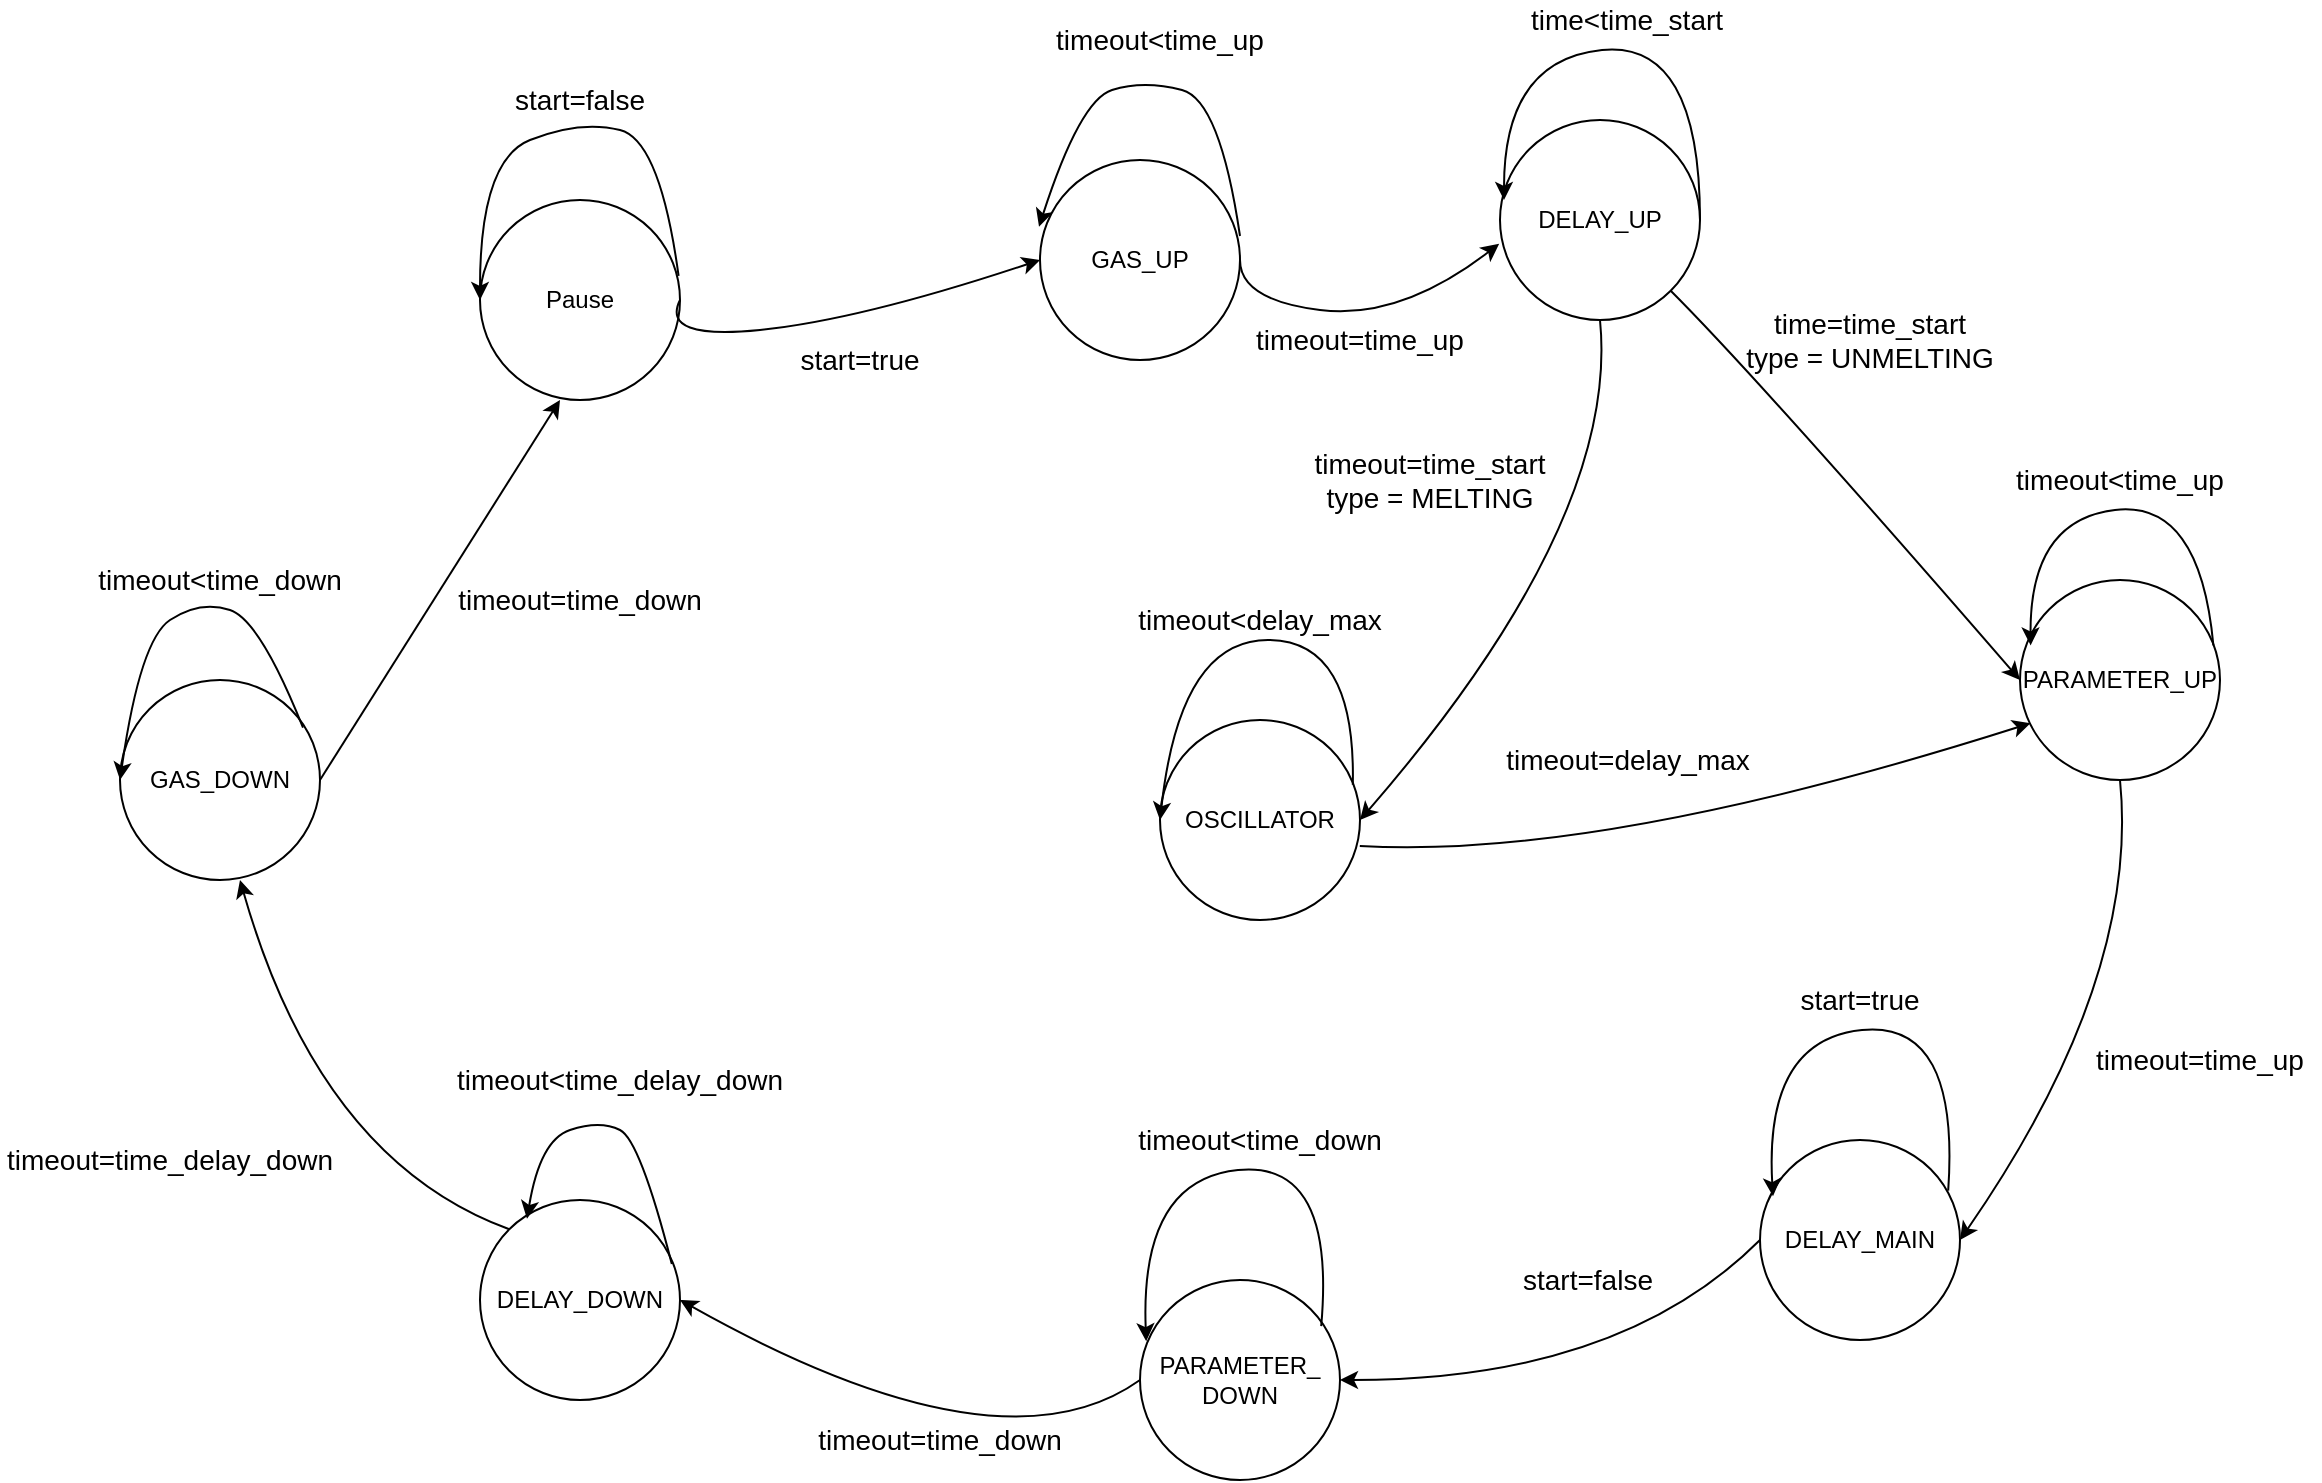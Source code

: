 <mxfile version="14.8.3" type="github">
  <diagram id="p6vrp-_2ffqhNkOFI_xb" name="Page-1">
    <mxGraphModel dx="1422" dy="796" grid="0" gridSize="10" guides="1" tooltips="1" connect="1" arrows="1" fold="1" page="1" pageScale="1" pageWidth="1654" pageHeight="2336" math="0" shadow="0">
      <root>
        <mxCell id="0" />
        <mxCell id="1" parent="0" />
        <mxCell id="3r7t0NFq6VCYqvEyZyik-1" value="Pause" style="ellipse;whiteSpace=wrap;html=1;aspect=fixed;" vertex="1" parent="1">
          <mxGeometry x="300" y="160" width="100" height="100" as="geometry" />
        </mxCell>
        <mxCell id="3r7t0NFq6VCYqvEyZyik-2" value="GAS_UP" style="ellipse;whiteSpace=wrap;html=1;aspect=fixed;" vertex="1" parent="1">
          <mxGeometry x="580" y="140" width="100" height="100" as="geometry" />
        </mxCell>
        <mxCell id="3r7t0NFq6VCYqvEyZyik-4" value="GAS_DOWN" style="ellipse;whiteSpace=wrap;html=1;aspect=fixed;" vertex="1" parent="1">
          <mxGeometry x="120" y="400" width="100" height="100" as="geometry" />
        </mxCell>
        <mxCell id="3r7t0NFq6VCYqvEyZyik-5" value="DELAY_UP" style="ellipse;whiteSpace=wrap;html=1;aspect=fixed;" vertex="1" parent="1">
          <mxGeometry x="810" y="120" width="100" height="100" as="geometry" />
        </mxCell>
        <mxCell id="3r7t0NFq6VCYqvEyZyik-6" value="OSCILLATOR" style="ellipse;whiteSpace=wrap;html=1;aspect=fixed;" vertex="1" parent="1">
          <mxGeometry x="640" y="420" width="100" height="100" as="geometry" />
        </mxCell>
        <mxCell id="3r7t0NFq6VCYqvEyZyik-7" value="PARAMETER_UP" style="ellipse;whiteSpace=wrap;html=1;aspect=fixed;" vertex="1" parent="1">
          <mxGeometry x="1070" y="350" width="100" height="100" as="geometry" />
        </mxCell>
        <mxCell id="3r7t0NFq6VCYqvEyZyik-8" value="PARAMETER_&lt;br&gt;DOWN" style="ellipse;whiteSpace=wrap;html=1;aspect=fixed;" vertex="1" parent="1">
          <mxGeometry x="630" y="700" width="100" height="100" as="geometry" />
        </mxCell>
        <mxCell id="3r7t0NFq6VCYqvEyZyik-9" value="DELAY_MAIN" style="ellipse;whiteSpace=wrap;html=1;aspect=fixed;" vertex="1" parent="1">
          <mxGeometry x="940" y="630" width="100" height="100" as="geometry" />
        </mxCell>
        <mxCell id="3r7t0NFq6VCYqvEyZyik-10" value="DELAY_DOWN" style="ellipse;whiteSpace=wrap;html=1;aspect=fixed;" vertex="1" parent="1">
          <mxGeometry x="300" y="660" width="100" height="100" as="geometry" />
        </mxCell>
        <mxCell id="3r7t0NFq6VCYqvEyZyik-11" value="" style="curved=1;endArrow=classic;html=1;entryX=0;entryY=0.5;entryDx=0;entryDy=0;exitX=1;exitY=0.5;exitDx=0;exitDy=0;" edge="1" parent="1" source="3r7t0NFq6VCYqvEyZyik-1" target="3r7t0NFq6VCYqvEyZyik-2">
          <mxGeometry width="50" height="50" relative="1" as="geometry">
            <mxPoint x="730" y="700" as="sourcePoint" />
            <mxPoint x="780" y="650" as="targetPoint" />
            <Array as="points">
              <mxPoint x="390" y="230" />
              <mxPoint x="490" y="220" />
            </Array>
          </mxGeometry>
        </mxCell>
        <mxCell id="3r7t0NFq6VCYqvEyZyik-12" value="" style="curved=1;endArrow=classic;html=1;entryX=-0.004;entryY=0.619;entryDx=0;entryDy=0;exitX=1;exitY=0.5;exitDx=0;exitDy=0;entryPerimeter=0;" edge="1" parent="1" source="3r7t0NFq6VCYqvEyZyik-2" target="3r7t0NFq6VCYqvEyZyik-5">
          <mxGeometry width="50" height="50" relative="1" as="geometry">
            <mxPoint x="350.0" y="210" as="sourcePoint" />
            <mxPoint x="560" y="200" as="targetPoint" />
            <Array as="points">
              <mxPoint x="680" y="210" />
              <mxPoint x="760" y="220" />
            </Array>
          </mxGeometry>
        </mxCell>
        <mxCell id="3r7t0NFq6VCYqvEyZyik-13" value="" style="curved=1;endArrow=classic;html=1;entryX=0;entryY=0.5;entryDx=0;entryDy=0;exitX=1;exitY=1;exitDx=0;exitDy=0;" edge="1" parent="1" source="3r7t0NFq6VCYqvEyZyik-5" target="3r7t0NFq6VCYqvEyZyik-7">
          <mxGeometry width="50" height="50" relative="1" as="geometry">
            <mxPoint x="660" y="200" as="sourcePoint" />
            <mxPoint x="819.6" y="191.9" as="targetPoint" />
            <Array as="points">
              <mxPoint x="940" y="250" />
            </Array>
          </mxGeometry>
        </mxCell>
        <mxCell id="3r7t0NFq6VCYqvEyZyik-15" value="" style="curved=1;endArrow=classic;html=1;entryX=1;entryY=0.5;entryDx=0;entryDy=0;exitX=0.5;exitY=1;exitDx=0;exitDy=0;" edge="1" parent="1" source="3r7t0NFq6VCYqvEyZyik-5" target="3r7t0NFq6VCYqvEyZyik-6">
          <mxGeometry width="50" height="50" relative="1" as="geometry">
            <mxPoint x="905.355" y="215.355" as="sourcePoint" />
            <mxPoint x="1087" y="357.6" as="targetPoint" />
            <Array as="points">
              <mxPoint x="870" y="320" />
            </Array>
          </mxGeometry>
        </mxCell>
        <mxCell id="3r7t0NFq6VCYqvEyZyik-16" value="" style="curved=1;endArrow=classic;html=1;entryX=1;entryY=0.5;entryDx=0;entryDy=0;exitX=0.5;exitY=1;exitDx=0;exitDy=0;" edge="1" parent="1" source="3r7t0NFq6VCYqvEyZyik-7" target="3r7t0NFq6VCYqvEyZyik-9">
          <mxGeometry width="50" height="50" relative="1" as="geometry">
            <mxPoint x="905.355" y="215.355" as="sourcePoint" />
            <mxPoint x="1087" y="357.6" as="targetPoint" />
            <Array as="points">
              <mxPoint x="1130" y="550" />
            </Array>
          </mxGeometry>
        </mxCell>
        <mxCell id="3r7t0NFq6VCYqvEyZyik-17" value="" style="curved=1;endArrow=classic;html=1;entryX=1;entryY=0.5;entryDx=0;entryDy=0;exitX=0;exitY=0.5;exitDx=0;exitDy=0;" edge="1" parent="1" source="3r7t0NFq6VCYqvEyZyik-9" target="3r7t0NFq6VCYqvEyZyik-8">
          <mxGeometry width="50" height="50" relative="1" as="geometry">
            <mxPoint x="1110" y="450" as="sourcePoint" />
            <mxPoint x="1021.9" y="641" as="targetPoint" />
            <Array as="points">
              <mxPoint x="870" y="750" />
            </Array>
          </mxGeometry>
        </mxCell>
        <mxCell id="3r7t0NFq6VCYqvEyZyik-18" value="" style="curved=1;endArrow=classic;html=1;entryX=1;entryY=0.5;entryDx=0;entryDy=0;exitX=0;exitY=0.5;exitDx=0;exitDy=0;" edge="1" parent="1" source="3r7t0NFq6VCYqvEyZyik-8" target="3r7t0NFq6VCYqvEyZyik-10">
          <mxGeometry width="50" height="50" relative="1" as="geometry">
            <mxPoint x="630" y="730" as="sourcePoint" />
            <mxPoint x="420" y="800.0" as="targetPoint" />
            <Array as="points">
              <mxPoint x="560" y="800" />
            </Array>
          </mxGeometry>
        </mxCell>
        <mxCell id="3r7t0NFq6VCYqvEyZyik-19" value="" style="curved=1;endArrow=classic;html=1;entryX=1;entryY=0.5;entryDx=0;entryDy=0;exitX=0;exitY=0;exitDx=0;exitDy=0;" edge="1" parent="1" source="3r7t0NFq6VCYqvEyZyik-10">
          <mxGeometry width="50" height="50" relative="1" as="geometry">
            <mxPoint x="410" y="540.0" as="sourcePoint" />
            <mxPoint x="180.0" y="500.0" as="targetPoint" />
            <Array as="points">
              <mxPoint x="220" y="640" />
            </Array>
          </mxGeometry>
        </mxCell>
        <mxCell id="3r7t0NFq6VCYqvEyZyik-20" value="" style="endArrow=classic;html=1;exitX=1;exitY=0.5;exitDx=0;exitDy=0;entryX=0.4;entryY=1;entryDx=0;entryDy=0;entryPerimeter=0;" edge="1" parent="1" source="3r7t0NFq6VCYqvEyZyik-4" target="3r7t0NFq6VCYqvEyZyik-1">
          <mxGeometry width="50" height="50" relative="1" as="geometry">
            <mxPoint x="530" y="400" as="sourcePoint" />
            <mxPoint x="580" y="350" as="targetPoint" />
          </mxGeometry>
        </mxCell>
        <mxCell id="3r7t0NFq6VCYqvEyZyik-21" value="" style="curved=1;endArrow=classic;html=1;entryX=0.053;entryY=0.716;entryDx=0;entryDy=0;exitX=0.999;exitY=0.63;exitDx=0;exitDy=0;entryPerimeter=0;exitPerimeter=0;" edge="1" parent="1" source="3r7t0NFq6VCYqvEyZyik-6" target="3r7t0NFq6VCYqvEyZyik-7">
          <mxGeometry width="50" height="50" relative="1" as="geometry">
            <mxPoint x="809.995" y="357.755" as="sourcePoint" />
            <mxPoint x="991.64" y="500.0" as="targetPoint" />
            <Array as="points">
              <mxPoint x="860" y="490" />
            </Array>
          </mxGeometry>
        </mxCell>
        <mxCell id="3r7t0NFq6VCYqvEyZyik-23" value="" style="curved=1;endArrow=classic;html=1;entryX=0;entryY=0.5;entryDx=0;entryDy=0;exitX=0.993;exitY=0.379;exitDx=0;exitDy=0;exitPerimeter=0;" edge="1" parent="1" source="3r7t0NFq6VCYqvEyZyik-1" target="3r7t0NFq6VCYqvEyZyik-1">
          <mxGeometry width="50" height="50" relative="1" as="geometry">
            <mxPoint x="460" y="80.0" as="sourcePoint" />
            <mxPoint x="230.0" y="40.0" as="targetPoint" />
            <Array as="points">
              <mxPoint x="390" y="130" />
              <mxPoint x="350" y="120" />
              <mxPoint x="300" y="140" />
            </Array>
          </mxGeometry>
        </mxCell>
        <mxCell id="3r7t0NFq6VCYqvEyZyik-24" value="" style="curved=1;endArrow=classic;html=1;entryX=-0.005;entryY=0.334;entryDx=0;entryDy=0;entryPerimeter=0;" edge="1" parent="1" target="3r7t0NFq6VCYqvEyZyik-2">
          <mxGeometry width="50" height="50" relative="1" as="geometry">
            <mxPoint x="680" y="178" as="sourcePoint" />
            <mxPoint x="582.0" y="190" as="targetPoint" />
            <Array as="points">
              <mxPoint x="670" y="110" />
              <mxPoint x="632" y="100" />
              <mxPoint x="600" y="110" />
            </Array>
          </mxGeometry>
        </mxCell>
        <mxCell id="3r7t0NFq6VCYqvEyZyik-25" value="" style="curved=1;endArrow=classic;html=1;entryX=0;entryY=0.5;entryDx=0;entryDy=0;exitX=1;exitY=0.5;exitDx=0;exitDy=0;" edge="1" parent="1" source="3r7t0NFq6VCYqvEyZyik-5">
          <mxGeometry width="50" height="50" relative="1" as="geometry">
            <mxPoint x="911.3" y="147.9" as="sourcePoint" />
            <mxPoint x="812.0" y="160" as="targetPoint" />
            <Array as="points">
              <mxPoint x="910" y="80" />
              <mxPoint x="812" y="90" />
            </Array>
          </mxGeometry>
        </mxCell>
        <mxCell id="3r7t0NFq6VCYqvEyZyik-26" value="" style="curved=1;endArrow=classic;html=1;entryX=0.053;entryY=0.327;entryDx=0;entryDy=0;exitX=0.967;exitY=0.327;exitDx=0;exitDy=0;exitPerimeter=0;entryPerimeter=0;" edge="1" parent="1" source="3r7t0NFq6VCYqvEyZyik-7" target="3r7t0NFq6VCYqvEyZyik-7">
          <mxGeometry width="50" height="50" relative="1" as="geometry">
            <mxPoint x="1148" y="370" as="sourcePoint" />
            <mxPoint x="1050.0" y="360" as="targetPoint" />
            <Array as="points">
              <mxPoint x="1160" y="310" />
              <mxPoint x="1075" y="320" />
            </Array>
          </mxGeometry>
        </mxCell>
        <mxCell id="3r7t0NFq6VCYqvEyZyik-27" value="" style="curved=1;endArrow=classic;html=1;entryX=0;entryY=0.5;entryDx=0;entryDy=0;exitX=0.964;exitY=0.324;exitDx=0;exitDy=0;exitPerimeter=0;" edge="1" parent="1" source="3r7t0NFq6VCYqvEyZyik-6" target="3r7t0NFq6VCYqvEyZyik-6">
          <mxGeometry width="50" height="50" relative="1" as="geometry">
            <mxPoint x="730" y="430" as="sourcePoint" />
            <mxPoint x="640.0" y="420" as="targetPoint" />
            <Array as="points">
              <mxPoint x="738" y="380" />
              <mxPoint x="650" y="380" />
            </Array>
          </mxGeometry>
        </mxCell>
        <mxCell id="3r7t0NFq6VCYqvEyZyik-28" value="" style="curved=1;endArrow=classic;html=1;entryX=0.065;entryY=0.281;entryDx=0;entryDy=0;exitX=0.941;exitY=0.253;exitDx=0;exitDy=0;exitPerimeter=0;entryPerimeter=0;" edge="1" parent="1" source="3r7t0NFq6VCYqvEyZyik-9" target="3r7t0NFq6VCYqvEyZyik-9">
          <mxGeometry width="50" height="50" relative="1" as="geometry">
            <mxPoint x="1040" y="660" as="sourcePoint" />
            <mxPoint x="942.0" y="650" as="targetPoint" />
            <Array as="points">
              <mxPoint x="1040" y="570" />
              <mxPoint x="942" y="580" />
            </Array>
          </mxGeometry>
        </mxCell>
        <mxCell id="3r7t0NFq6VCYqvEyZyik-29" value="" style="curved=1;endArrow=classic;html=1;entryX=0.031;entryY=0.306;entryDx=0;entryDy=0;exitX=0.906;exitY=0.231;exitDx=0;exitDy=0;exitPerimeter=0;entryPerimeter=0;" edge="1" parent="1" source="3r7t0NFq6VCYqvEyZyik-8" target="3r7t0NFq6VCYqvEyZyik-8">
          <mxGeometry width="50" height="50" relative="1" as="geometry">
            <mxPoint x="728" y="730" as="sourcePoint" />
            <mxPoint x="630.0" y="720" as="targetPoint" />
            <Array as="points">
              <mxPoint x="728" y="640" />
              <mxPoint x="630" y="650" />
            </Array>
          </mxGeometry>
        </mxCell>
        <mxCell id="3r7t0NFq6VCYqvEyZyik-30" value="" style="curved=1;endArrow=classic;html=1;entryX=0.235;entryY=0.094;entryDx=0;entryDy=0;exitX=0.959;exitY=0.32;exitDx=0;exitDy=0;exitPerimeter=0;entryPerimeter=0;" edge="1" parent="1" source="3r7t0NFq6VCYqvEyZyik-10" target="3r7t0NFq6VCYqvEyZyik-10">
          <mxGeometry width="50" height="50" relative="1" as="geometry">
            <mxPoint x="408" y="670" as="sourcePoint" />
            <mxPoint x="310.0" y="660" as="targetPoint" />
            <Array as="points">
              <mxPoint x="380" y="630" />
              <mxPoint x="360" y="620" />
              <mxPoint x="330" y="630" />
            </Array>
          </mxGeometry>
        </mxCell>
        <mxCell id="3r7t0NFq6VCYqvEyZyik-31" value="" style="curved=1;endArrow=classic;html=1;entryX=0;entryY=0.5;entryDx=0;entryDy=0;exitX=0.915;exitY=0.238;exitDx=0;exitDy=0;exitPerimeter=0;" edge="1" parent="1" source="3r7t0NFq6VCYqvEyZyik-4" target="3r7t0NFq6VCYqvEyZyik-4">
          <mxGeometry width="50" height="50" relative="1" as="geometry">
            <mxPoint x="206.4" y="412.4" as="sourcePoint" />
            <mxPoint x="110" y="430" as="targetPoint" />
            <Array as="points">
              <mxPoint x="190" y="370" />
              <mxPoint x="160" y="360" />
              <mxPoint x="130" y="380" />
            </Array>
          </mxGeometry>
        </mxCell>
        <mxCell id="3r7t0NFq6VCYqvEyZyik-32" value="&lt;font style=&quot;font-size: 14px&quot;&gt;start=false&lt;/font&gt;" style="text;html=1;strokeColor=none;fillColor=none;align=center;verticalAlign=middle;whiteSpace=wrap;rounded=0;" vertex="1" parent="1">
          <mxGeometry x="310" y="100" width="80" height="20" as="geometry" />
        </mxCell>
        <mxCell id="3r7t0NFq6VCYqvEyZyik-34" value="&lt;font style=&quot;font-size: 14px&quot;&gt;start=true&lt;/font&gt;" style="text;html=1;strokeColor=none;fillColor=none;align=center;verticalAlign=middle;whiteSpace=wrap;rounded=0;" vertex="1" parent="1">
          <mxGeometry x="450" y="230" width="80" height="20" as="geometry" />
        </mxCell>
        <mxCell id="3r7t0NFq6VCYqvEyZyik-35" value="&lt;font style=&quot;font-size: 14px&quot;&gt;timeout&amp;lt;time_up&lt;/font&gt;" style="text;html=1;strokeColor=none;fillColor=none;align=center;verticalAlign=middle;whiteSpace=wrap;rounded=0;" vertex="1" parent="1">
          <mxGeometry x="580" y="70" width="120" height="20" as="geometry" />
        </mxCell>
        <mxCell id="3r7t0NFq6VCYqvEyZyik-36" value="&lt;font style=&quot;font-size: 14px&quot;&gt;timeout=time_up&lt;/font&gt;" style="text;html=1;strokeColor=none;fillColor=none;align=center;verticalAlign=middle;whiteSpace=wrap;rounded=0;" vertex="1" parent="1">
          <mxGeometry x="680" y="220" width="120" height="20" as="geometry" />
        </mxCell>
        <mxCell id="3r7t0NFq6VCYqvEyZyik-37" value="&lt;font style=&quot;font-size: 14px&quot;&gt;time&amp;lt;time_start&lt;/font&gt;" style="text;html=1;strokeColor=none;fillColor=none;align=center;verticalAlign=middle;whiteSpace=wrap;rounded=0;" vertex="1" parent="1">
          <mxGeometry x="810" y="60" width="127" height="20" as="geometry" />
        </mxCell>
        <mxCell id="3r7t0NFq6VCYqvEyZyik-38" value="&lt;font style=&quot;font-size: 14px&quot;&gt;time=time_start&lt;br&gt;type = UNMELTING&lt;br&gt;&lt;/font&gt;" style="text;html=1;strokeColor=none;fillColor=none;align=center;verticalAlign=middle;whiteSpace=wrap;rounded=0;" vertex="1" parent="1">
          <mxGeometry x="920" y="200" width="150" height="60" as="geometry" />
        </mxCell>
        <mxCell id="3r7t0NFq6VCYqvEyZyik-39" value="&lt;font style=&quot;font-size: 14px&quot;&gt;timeout=time_start&lt;br&gt;type = MELTING&lt;br&gt;&lt;/font&gt;" style="text;html=1;strokeColor=none;fillColor=none;align=center;verticalAlign=middle;whiteSpace=wrap;rounded=0;" vertex="1" parent="1">
          <mxGeometry x="710" y="270" width="130" height="60" as="geometry" />
        </mxCell>
        <mxCell id="3r7t0NFq6VCYqvEyZyik-40" value="&lt;font style=&quot;font-size: 14px&quot;&gt;timeout&amp;lt;delay_max&lt;/font&gt;" style="text;html=1;strokeColor=none;fillColor=none;align=center;verticalAlign=middle;whiteSpace=wrap;rounded=0;" vertex="1" parent="1">
          <mxGeometry x="630" y="360" width="120" height="20" as="geometry" />
        </mxCell>
        <mxCell id="3r7t0NFq6VCYqvEyZyik-41" value="&lt;font style=&quot;font-size: 14px&quot;&gt;timeout=delay_max&lt;/font&gt;" style="text;html=1;strokeColor=none;fillColor=none;align=center;verticalAlign=middle;whiteSpace=wrap;rounded=0;" vertex="1" parent="1">
          <mxGeometry x="813.5" y="430" width="120" height="20" as="geometry" />
        </mxCell>
        <mxCell id="3r7t0NFq6VCYqvEyZyik-42" value="&lt;font style=&quot;font-size: 14px&quot;&gt;timeout&amp;lt;time_up&lt;/font&gt;" style="text;html=1;strokeColor=none;fillColor=none;align=center;verticalAlign=middle;whiteSpace=wrap;rounded=0;" vertex="1" parent="1">
          <mxGeometry x="1060" y="290" width="120" height="20" as="geometry" />
        </mxCell>
        <mxCell id="3r7t0NFq6VCYqvEyZyik-43" value="&lt;font style=&quot;font-size: 14px&quot;&gt;timeout=time_up&lt;/font&gt;" style="text;html=1;strokeColor=none;fillColor=none;align=center;verticalAlign=middle;whiteSpace=wrap;rounded=0;" vertex="1" parent="1">
          <mxGeometry x="1100" y="580" width="120" height="20" as="geometry" />
        </mxCell>
        <mxCell id="3r7t0NFq6VCYqvEyZyik-44" value="&lt;font style=&quot;font-size: 14px&quot;&gt;start=true&lt;/font&gt;" style="text;html=1;strokeColor=none;fillColor=none;align=center;verticalAlign=middle;whiteSpace=wrap;rounded=0;" vertex="1" parent="1">
          <mxGeometry x="950" y="550" width="80" height="20" as="geometry" />
        </mxCell>
        <mxCell id="3r7t0NFq6VCYqvEyZyik-45" value="&lt;font style=&quot;font-size: 14px&quot;&gt;start=false&lt;/font&gt;" style="text;html=1;strokeColor=none;fillColor=none;align=center;verticalAlign=middle;whiteSpace=wrap;rounded=0;" vertex="1" parent="1">
          <mxGeometry x="813.5" y="690" width="80" height="20" as="geometry" />
        </mxCell>
        <mxCell id="3r7t0NFq6VCYqvEyZyik-46" value="&lt;font style=&quot;font-size: 14px&quot;&gt;timeout&amp;lt;time_down&lt;/font&gt;" style="text;html=1;strokeColor=none;fillColor=none;align=center;verticalAlign=middle;whiteSpace=wrap;rounded=0;" vertex="1" parent="1">
          <mxGeometry x="630" y="620" width="120" height="20" as="geometry" />
        </mxCell>
        <mxCell id="3r7t0NFq6VCYqvEyZyik-47" value="&lt;font style=&quot;font-size: 14px&quot;&gt;timeout=time_down&lt;/font&gt;" style="text;html=1;strokeColor=none;fillColor=none;align=center;verticalAlign=middle;whiteSpace=wrap;rounded=0;" vertex="1" parent="1">
          <mxGeometry x="470" y="770" width="120" height="20" as="geometry" />
        </mxCell>
        <mxCell id="3r7t0NFq6VCYqvEyZyik-48" value="&lt;font style=&quot;font-size: 14px&quot;&gt;timeout&amp;lt;time_delay_down&lt;/font&gt;" style="text;html=1;strokeColor=none;fillColor=none;align=center;verticalAlign=middle;whiteSpace=wrap;rounded=0;" vertex="1" parent="1">
          <mxGeometry x="310" y="590" width="120" height="20" as="geometry" />
        </mxCell>
        <mxCell id="3r7t0NFq6VCYqvEyZyik-49" value="&lt;font style=&quot;font-size: 14px&quot;&gt;timeout=time_delay_down&lt;/font&gt;" style="text;html=1;strokeColor=none;fillColor=none;align=center;verticalAlign=middle;whiteSpace=wrap;rounded=0;" vertex="1" parent="1">
          <mxGeometry x="60" y="630" width="170" height="20" as="geometry" />
        </mxCell>
        <mxCell id="3r7t0NFq6VCYqvEyZyik-50" value="&lt;font style=&quot;font-size: 14px&quot;&gt;timeout&amp;lt;time_down&lt;/font&gt;" style="text;html=1;strokeColor=none;fillColor=none;align=center;verticalAlign=middle;whiteSpace=wrap;rounded=0;" vertex="1" parent="1">
          <mxGeometry x="110" y="340" width="120" height="20" as="geometry" />
        </mxCell>
        <mxCell id="3r7t0NFq6VCYqvEyZyik-51" value="&lt;font style=&quot;font-size: 14px&quot;&gt;timeout=time_down&lt;/font&gt;" style="text;html=1;strokeColor=none;fillColor=none;align=center;verticalAlign=middle;whiteSpace=wrap;rounded=0;" vertex="1" parent="1">
          <mxGeometry x="290" y="350" width="120" height="20" as="geometry" />
        </mxCell>
      </root>
    </mxGraphModel>
  </diagram>
</mxfile>
